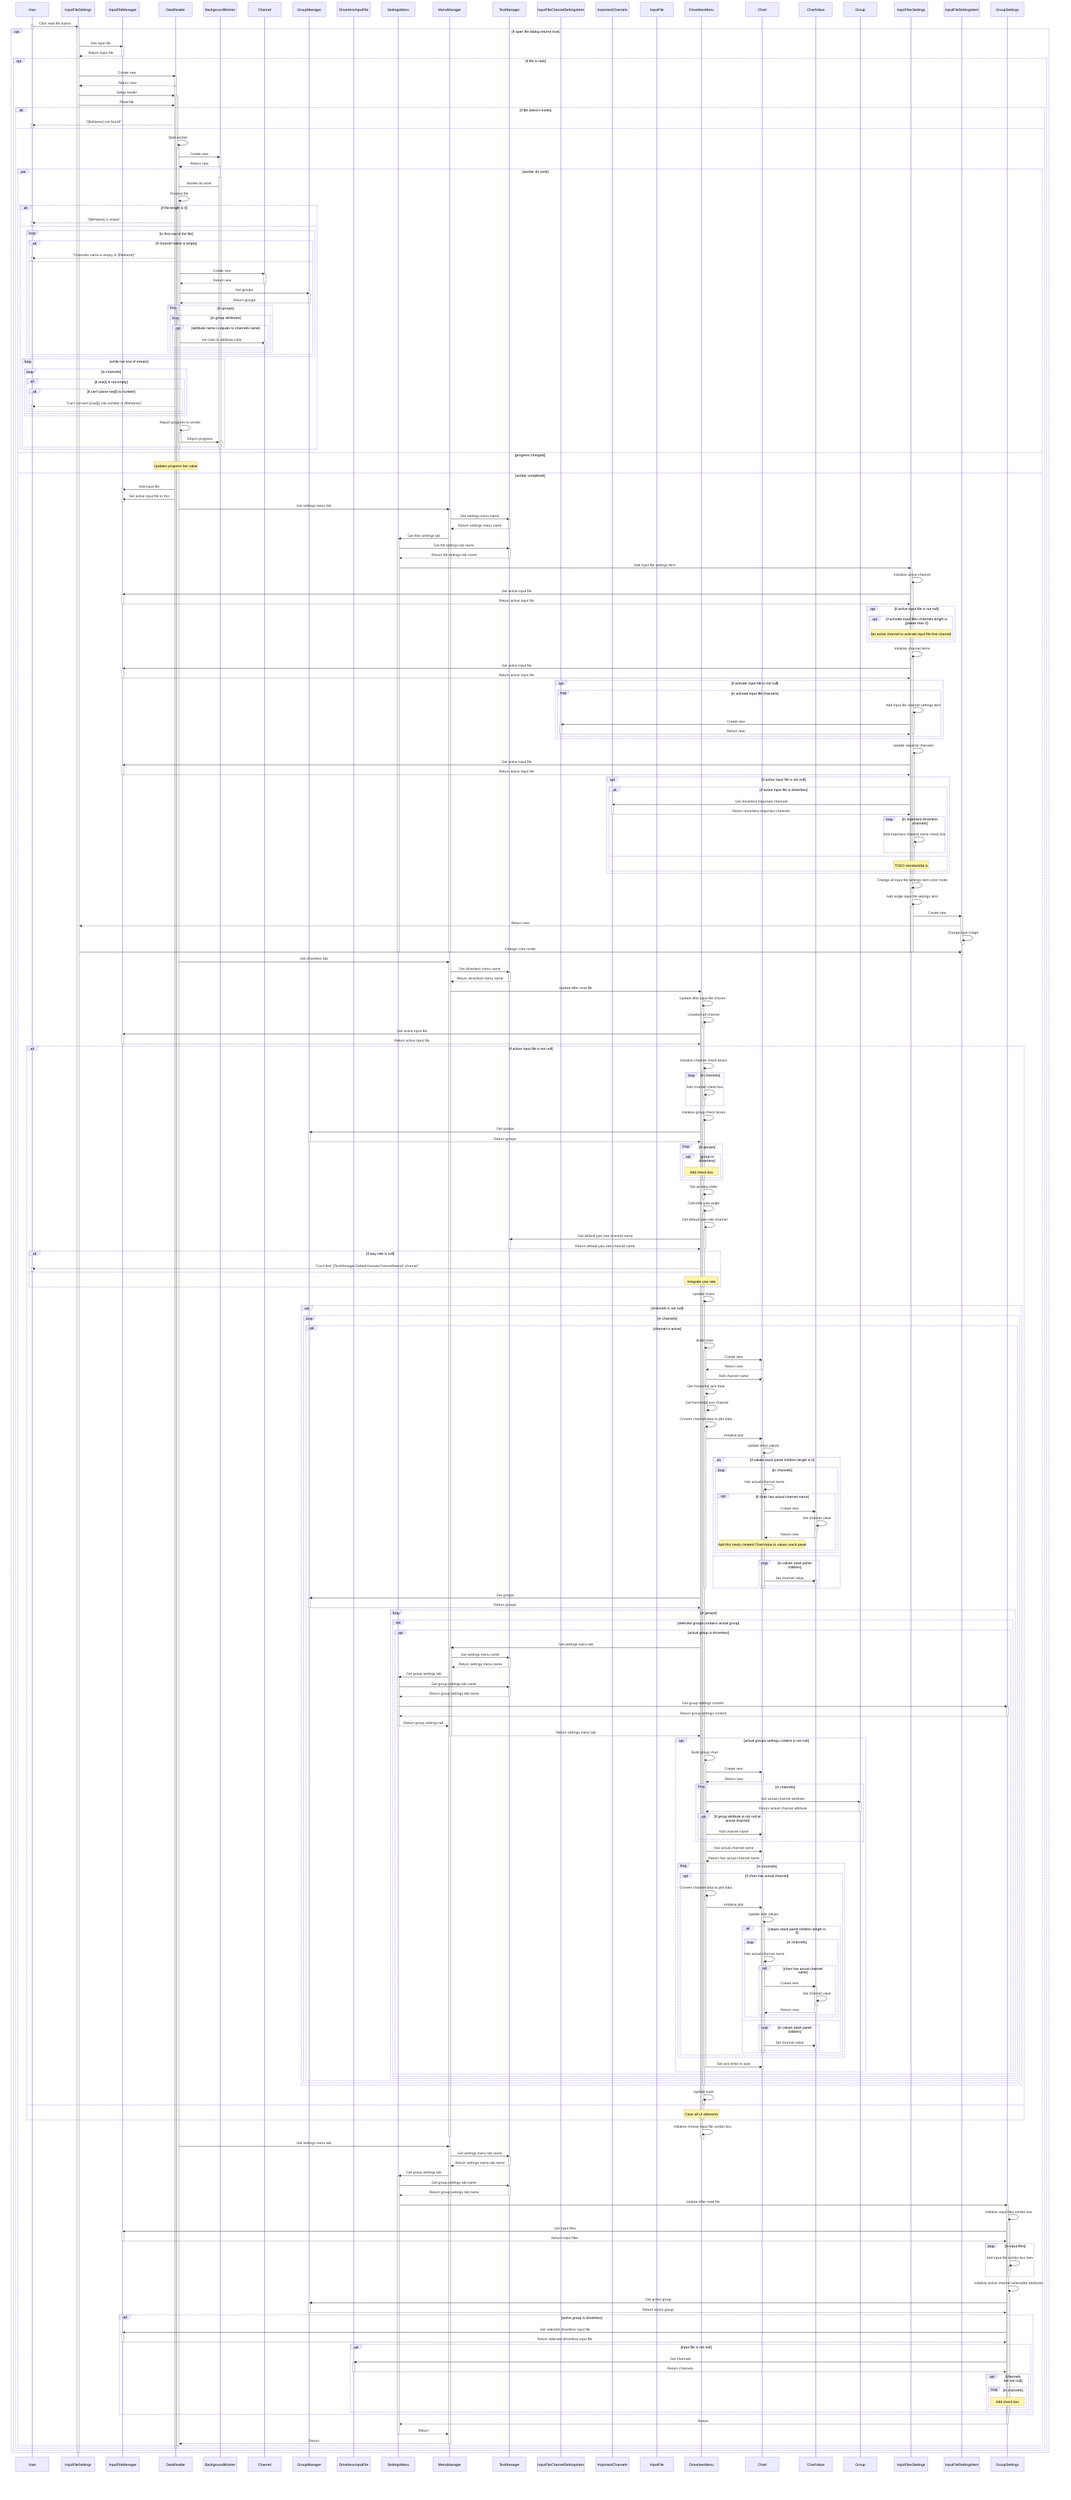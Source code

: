 sequenceDiagram
  participant User
  participant InputFileSettings
  participant InputFileManager
  participant DataReader
  participant BackgroundWorker
  participant Channel
  participant GroupManager
  participant DriverlessInputFile
  participant SettingsMenu
  participant MenuManager
  participant TextManager
  participant InputFileChannelSettingsItem
  participant ImportantChannels
  participant InputFile
  participant DriverlessMenu
  participant Chart
  participant ChartValue
  participant Group

  %% InputFileSettings - row 204
  User ->> InputFileSettings: Click read file button
  activate User
  deactivate User

    activate InputFileSettings
    %% InputFileSettings - row 214
    opt if open file dialog returns true
      %% InputFileSettings - row 218
      InputFileSettings ->> InputFileManager: Get input file
        activate InputFileManager
          %% InputFileManager - row 28
          InputFileManager -->> InputFileSettings: Return input file
        deactivate InputFileManager

      %% InputFileSettings - row 218
      opt if file is new
        %% InputFileSettings - row 221
        InputFileSettings ->> DataReader: Create new
        activate DataReader
        DataReader -->> InputFileSettings: Return new
        deactivate DataReader

        activate DataReader
          %% InputFileSettings - row 221
          InputFileSettings ->> DataReader: Setup reader

          activate DataReader
            %% InputFileSettings - row 225
            InputFileSettings ->> DataReader: Read file

            %% DataReader - row 57
            alt if file doesn't exists
              DataReader -->> User: "{fileName} not found!"
              activate User
              deactivate User
            else
              %% DataReader - row 64
              DataReader ->> DataReader: Start worker
              activate DataReader
                %% DataReader - row 144
                DataReader ->> BackgroundWorker: Create new
                activate BackgroundWorker
                BackgroundWorker -->> DataReader: Return new
                deactivate BackgroundWorker

                %% DataReader - row 148
                par worker do work
                  activate BackgroundWorker
                    %% DataReader - row 156
                    DataReader -> BackgroundWorker: Worker do work
                      %% DataReader - row 67
                      DataReader ->> DataReader: Process file
                      activate DataReader
                        %% DataReader - row 69
                        alt if file length is 0
                          DataReader -->> User: "{fileName} is empty"
                          activate User
                          deactivate User
                        else
                          %% DataReader - row 83
                          loop in first row of the file
                            %% DataReader - row 85
                            alt if channel name is empty
                              DataReader -->> User: "Channels name is empty in {fileName}"
                              activate User
                              deactivate User
                            else
                              %% DataReader - row 90
                              DataReader ->> Channel: Create new
                              activate Channel
                                Channel -->> DataReader: Return new
                              deactivate Channel

                              %% DataReader - row 92
                              DataReader ->> GroupManager: Get groups
                              activate GroupManager
                                GroupManager -->> DataReader: Return groups
                              deactivate GroupManager

                              %% DataReader - row 92
                              loop in groups
                                %% DataReader - row 94
                                loop in group attributes
                                  %% DataReader - row 96
                                  opt attribute name is equals to channels name
                                    DataReader ->> Channel: set color to attribute color
                                    activate Channel
                                    deactivate Channel
                                  end
                                end
                              end
                            end
                          end

                          %% DataReader - row 108
                          loop while not end of stream
                            %% DataReader - row 111
                            loop in channels
                              %% DataReader - row 113
                              alt if row[i] is not empty
                                %% DataReader - row 119
                                alt if can't parse row[i] to number
                                  DataReader -->> User: "Can't convert {row[i]} into number in {fileName}"
                                  activate User
                                  deactivate User
                                end
                              end
                            end

                            %% DataReader - row 130
                            DataReader ->> DataReader: Report progress to worker
                            activate DataReader
                              %% DataReader - row 134
                              DataReader ->> BackgroundWorker: Report progress
                              activate BackgroundWorker
                              deactivate BackgroundWorker
                            deactivate DataReader
                          end

                        end
                      deactivate DataReader
                  deactivate BackgroundWorker
                and progress changed
                  Note over DataReader: Updates progress bar value
                and worker completed
                  %% DataReader - row 185
                  DataReader ->> InputFileManager: Add input file
                  activate InputFileManager
                  deactivate InputFileManager

                  %% DataReader - row 186
                  DataReader ->> InputFileManager: Set active input file to this
                  activate InputFileManager
                  deactivate InputFileManager

                  %% DataReader - row 187
                  DataReader ->> MenuManager: Get settings menu tab
                  activate MenuManager
                    MenuManager ->> TextManager: Get settings menu name
                    activate TextManager
                      TextManager -->> MenuManager: Return settings menu name
                    deactivate TextManager

                    MenuManager ->> SettingsMenu: Get files settings tab
                    activate SettingsMenu
                      SettingsMenu ->> TextManager: Get file settings tab name
                      activate TextManager
                        TextManager -->> SettingsMenu: Return file settings tab name
                      deactivate TextManager

                      SettingsMenu ->> InputFilesSettings: Add input file settings item
                      activate InputFilesSettings
                        %% InputFilesSettings - row 50
                        InputFilesSettings ->> InputFilesSettings: Initialize active channel
                        activate InputFilesSettings
                          %% InputFilesSettings - row 158
                          InputFilesSettings ->> InputFileManager: Get active input file
                          activate InputFileManager
                            InputFileManager -->> InputFilesSettings: Return active input file
                          deactivate InputFileManager

                          %% InputFilesSettings - row 159
                          opt if active input file is not null
                            %% InputFilesSettings - row 161
                            opt if activate input files channels length is greater than 0
                              Note over InputFilesSettings: Set active channel to activate input file first channel.
                            end
                          end
                        deactivate InputFilesSettings

                        %% InputFilesSettings - row 55
                        InputFilesSettings ->> InputFilesSettings: Initialize channel items
                        activate InputFilesSettings
                          %% InputFilesSettings - row 176
                          InputFilesSettings ->> InputFileManager: Get active input file
                          activate InputFileManager
                            InputFileManager -->> InputFilesSettings: Return active input file
                          deactivate InputFileManager

                          %% InputFilesSettings - row 177
                          opt if activate input file is not null
                            loop in activate input file channels
                              %% InputFilesSettings - row 192
                              InputFilesSettings ->> InputFilesSettings: Add input file channel settings item
                              activate InputFilesSettings
                                %% InputFilesSettings - row 194
                                InputFilesSettings ->> InputFileChannelSettingsItem: Create new
                                activate InputFileChannelSettingsItem
                                  InputFileChannelSettingsItem -->> InputFilesSettings: Return new
                                deactivate InputFileChannelSettingsItem
                              deactivate InputFilesSettings
                            end
                          end

                          %% InputFilesSettings - row 185
                          InputFilesSettings ->> InputFilesSettings: Update required channels
                          activate InputFilesSettings
                            %% InputFilesSettings - row 241
                            InputFilesSettings ->> InputFileManager: Get active input file
                            activate InputFileManager
                              InputFileManager -->> InputFilesSettings: Return active input file
                            deactivate InputFileManager

                            %% InputFilesSettings - row 243
                            opt if active input file is not null
                              alt if active input file is driverless
                                %% InputFilesSettings - row 247
                                InputFilesSettings ->> ImportantChannels: Get driverless important channels
                                activate ImportantChannels
                                  ImportantChannels -->> InputFilesSettings: Return driverless important channels
                                deactivate ImportantChannels

                                %% InputFilesSettings - row 247
                                loop in important driverless channels
                                  InputFilesSettings ->> InputFilesSettings: Add important channel name check box
                                  activate InputFilesSettings
                                  deactivate InputFilesSettings
                                end
                              else
                                Note over InputFilesSettings: TODO standarddal is
                              end
                            end
                          deactivate InputFilesSettings
                        deactivate InputFilesSettings

                        %% InputFilesSettings - row 56
                        InputFilesSettings ->> InputFilesSettings: Change all input file settings item color mode
                        activate InputFilesSettings
                        deactivate InputFilesSettings

                        %% InputFilesSettings - row 57
                        InputFilesSettings ->> InputFilesSettings: Add single input file settings item
                        activate InputFilesSettings
                          %% InputFilesSettings - row 147
                          InputFilesSettings ->> InputFileSettingsItem: Create new
                          activate InputFileSettingsItem
                            InputFileSettingsItem -->> InputFileSettings: Return new
                            %% InputFileSettingsItem - row 35
                            InputFileSettingsItem ->> InputFileSettingsItem: Change type image
                            activate InputFileSettingsItem
                            deactivate InputFileSettingsItem
                          deactivate InputFileSettingsItem

                          InputFileSettings ->> InputFileSettingsItem: Change color mode
                          activate InputFileSettingsItem
                          deactivate InputFileSettingsItem
                        deactivate InputFilesSettings
                      deactivate InputFilesSettings
                    deactivate SettingsMenu
                  deactivate MenuManager

                  %% DataReader - row 188
                  DataReader ->> MenuManager: Get driverless tab
                  activate MenuManager
                    MenuManager ->> TextManager: Get driverless menu name
                    activate TextManager
                      TextManager -->> MenuManager: Return driverless menu name
                    deactivate TextManager

                    %% DriverlessMenu - row 470
                    MenuManager ->> DriverlessMenu: Update after read file
                    activate DriverlessMenu
                      %% DriverlessMenu - row 479
                      DriverlessMenu ->> DriverlessMenu: Update after input file choose
                      activate DriverlessMenu
                        %% DriverlessMenu - row 481
                        DriverlessMenu ->> DriverlessMenu: Unselect all channel
                        activate DriverlessMenu
                        deactivate DriverlessMenu

                        %% DriverlessMenu - row 482
                        DriverlessMenu ->> InputFileManager: Get active input file
                        activate InputFileManager
                          InputFileManager -->> DriverlessMenu: Return active input file
                        deactivate InputFileManager

                        %% DriverlessMenu - row 482
                        alt if active input file is not null
                          %% DriverlessMenu - row 486
                          DriverlessMenu ->> DriverlessMenu: Initialize channel check boxes
                          activate DriverlessMenu
                            %% DriverlessMenu - row 84
                            loop in channels
                              DriverlessMenu ->> DriverlessMenu: Add channel check box
                              activate DriverlessMenu
                              deactivate DriverlessMenu
                            end
                          deactivate DriverlessMenu

                          %% DriverlessMenu - row 487
                          DriverlessMenu ->> DriverlessMenu: Initialize group check boxes
                          activate DriverlessMenu
                            %% DriverlessMenu - row 96
                            DriverlessMenu ->> GroupManager: Get groups
                            activate GroupManager
                              GroupManager -->> DriverlessMenu: Return groups
                            deactivate GroupManager

                            loop in groups
                              opt group is driverless
                                Note over DriverlessMenu: Add check box
                              end
                            end
                          deactivate DriverlessMenu

                          %% DriverlessMenu - row 488
                          DriverlessMenu ->> DriverlessMenu: Set up data slider
                          activate DriverlessMenu
                          deactivate DriverlessMenu

                          %% DriverlessMenu - row 489
                          DriverlessMenu ->> DriverlessMenu: Calculate yaw angle
                          activate DriverlessMenu
                            %% DriverlessMenu - row 424
                            DriverlessMenu ->> DriverlessMenu: Get default yaw rate channel
                            activate DriverlessMenu
                              DriverlessMenu ->> TextManager: Get default yaw rate channel name
                              activate TextManager
                                TextManager -->> DriverlessMenu: Return default yaw rate channel name
                              deactivate TextManager

                            deactivate DriverlessMenu

                            %% DriverlessMenu - row 425
                            alt if way rate is null
                              DriverlessMenu -->> User: "Can't find '{TextManager.DefaultYawrateChannelName}' channel"
                              activate User
                              deactivate User
                            else
                              Note over DriverlessMenu: Integrate yaw rate
                            end
                          deactivate DriverlessMenu

                          %% DriverlessMenu - row 492
                          DriverlessMenu ->> DriverlessMenu: Update charts
                          activate DriverlessMenu
                            %% DriverlessMenu - row 168
                            opt channels is not null
                              %% DriverlessMenu - row 174
                              loop in channels
                                %% DriverlessMenu - row 176
                                opt channel is active
                                  %% DriverlessMenu - row 178
                                  DriverlessMenu ->> DriverlessMenu: Build chart
                                  activate DriverlessMenu
                                    %% DriverlessMenu - row 204
                                    DriverlessMenu ->> Chart: Create new
                                    activate Chart
                                      Chart -->> DriverlessMenu: Return new
                                    deactivate Chart

                                    %% DriverlessMenu - row 205
                                    DriverlessMenu ->> Chart: Add channel name
                                    activate Chart
                                    deactivate Chart

                                    %% DriverlessMenu - row 207
                                    DriverlessMenu ->> DriverlessMenu: Get horizontal axis data
                                    activate DriverlessMenu
                                      %% DriverlessMenu - row 410
                                      DriverlessMenu ->> DriverlessMenu: Get horizontal axis channel
                                    deactivate DriverlessMenu

                                    %% DriverlessMenu - row 209
                                    DriverlessMenu ->> DriverlessMenu: Convert channel data to plot data
                                    activate DriverlessMenu
                                    deactivate DriverlessMenu

                                    %% DriverlessMenu - row 215
                                    DriverlessMenu ->> Chart: Initialize plot
                                    activate Chart
                                      %% Chart - row 133
                                      Chart ->> Chart: Update chart values
                                      activate Chart
                                        %% Chart - row 191
                                        alt if values stack panel children length is 0
                                          %% Chart - row 193
                                          loop in channels
                                            %% Chart - row 195
                                            Chart ->> Chart: Has actual channel name
                                            activate Chart
                                            deactivate Chart
                                            %% Chart - row 195
                                            opt if chart has actual channel name
                                              Chart ->> ChartValue: Create new
                                              activate ChartValue
                                                %% ChartValue - row 23
                                                ChartValue ->> ChartValue: Set channel value
                                                activate ChartValue
                                                deactivate ChartValue

                                                ChartValue -->> Chart: Return new
                                              deactivate ChartValue

                                              Note over Chart: Add this newly created ChartValue to values stack panel
                                            end
                                          end
                                        else
                                          %% Chart - row 203
                                          loop in values stack panel children
                                            %% Chart - row 207
                                            Chart ->> ChartValue: Set channel value
                                            activate ChartValue
                                            deactivate ChartValue
                                          end
                                        end
                                      deactivate Chart
                                    deactivate Chart

                                  deactivate DriverlessMenu

                                  %% DriverlessMenu - row 182
                                  DriverlessMenu ->> GroupManager: Get groups
                                  activate GroupManager
                                    GroupManager -->> DriverlessMenu: Return groups
                                  deactivate GroupManager

                                  %% DriverlessMenu - row 182
                                  loop in groups
                                    %% DriverlessMenu - row 184
                                    opt selected groups contains actual group
                                      %% DriverlessMenu - row 186
                                      opt actual group is driverless
                                        %% DriverlessMenu - row 188
                                        DriverlessMenu ->> MenuManager: Get settings menu tab
                                        activate MenuManager
                                          MenuManager ->> TextManager: Get settings menu name
                                          activate TextManager
                                            TextManager -->> MenuManager: Return settings menu name
                                          deactivate TextManager

                                          MenuManager ->> SettingsMenu: Get group settings tab
                                          activate SettingsMenu
                                            SettingsMenu ->> TextManager: Get group settings tab name
                                            activate TextManager
                                              TextManager -->> SettingsMenu: Return group settings tab name
                                            deactivate TextManager

                                            SettingsMenu ->> GroupSettings: Get group settings content
                                            activate GroupSettings
                                              GroupSettings -->> SettingsMenu: Return group settings content
                                            deactivate GroupSettings

                                            SettingsMenu -->> MenuManager: Return group settings tab
                                          deactivate SettingsMenu

                                          MenuManager -->> DriverlessMenu: Return settings menu tab
                                        deactivate MenuManager

                                        %% DriverlessMenu - row 188
                                        opt actual groups settings content is not null
                                          %% DriverlessMenu - row 190
                                          DriverlessMenu ->> DriverlessMenu: Build group chart
                                          activate DriverlessMenu
                                            %% DriverlessMenu - row 311
                                            DriverlessMenu ->> Chart: Create new
                                            activate Chart
                                              Chart -->> DriverlessMenu: Return new
                                            deactivate Chart

                                            %% DriverlessMenu - row 314
                                            loop in channels
                                              %% DriverlessMenu - row 316
                                              DriverlessMenu ->> Group: Get actual channel attribute
                                              activate Group
                                                Group -->> DriverlessMenu: Return actual channel attribute
                                              deactivate Group

                                              %% DriverlessMenu - row 316
                                              opt if group attribute is not null at actual channel
                                                DriverlessMenu ->> Chart: Add channel name
                                                activate Chart
                                                deactivate Chart
                                              end
                                            end

                                            %% DriverlessMenu - row 322
                                            DriverlessMenu ->> Chart: Has actual channel name
                                            activate Chart
                                              Chart -->> DriverlessMenu: Return has actual channel name
                                            deactivate Chart

                                            %% DriverlessMenu - row 324
                                            loop in channels
                                              %% DriverlessMenu - row 326
                                              opt if chart has actual channel
                                                %% DriverlessMenu - row 328
                                                DriverlessMenu ->> DriverlessMenu: Convert channel data to plot data
                                                activate DriverlessMenu
                                                deactivate DriverlessMenu

                                                %% DriverlessMenu - row 333
                                                DriverlessMenu ->> Chart: Initialize plot
                                                activate Chart
                                                  %% Chart - row 133
                                                  Chart ->> Chart: Update side values
                                                  activate Chart
                                                    %% Chart - row 191
                                                    alt values stack panel children length is 0
                                                      %% Chart - row 193
                                                      loop in channels
                                                        %% Chart - row 195
                                                        Chart ->> Chart: Has actual channel name
                                                        activate Chart
                                                        deactivate Chart

                                                        %% Chart - row 195
                                                        opt chart has actual channel name
                                                          %% Chart - row 197
                                                          Chart ->> ChartValue: Create new
                                                          activate ChartValue
                                                            %% ChartValue - row 23
                                                            ChartValue ->> ChartValue: Set channel value
                                                            activate ChartValue
                                                            deactivate ChartValue

                                                            ChartValue -->> Chart: Return new
                                                          deactivate ChartValue
                                                        end
                                                      end
                                                    else
                                                      %% Chart - row 203
                                                      loop in values stack panel children
                                                        %% Chart - row 207
                                                        Chart ->> ChartValue: Set channel value
                                                        activate ChartValue
                                                        deactivate ChartValue
                                                      end
                                                    end
                                                  deactivate Chart
                                                deactivate Chart

                                              end
                                            end

                                            %% DriverlessMenu - row 348
                                            DriverlessMenu ->> Chart: Set axis limits to auto
                                            activate Chart
                                            deactivate Chart

                                          deactivate DriverlessMenu
                                        end
                                      end
                                    end
                                  end
                                end
                              end
                            end
                          deactivate DriverlessMenu

                          %% DriverlessMenu - row 494
                          DriverlessMenu ->> DriverlessMenu: Update track
                          activate DriverlessMenu
                          deactivate DriverlessMenu
                        else
                          Note over DriverlessMenu: Clear all UI elements
                        end
                      deactivate DriverlessMenu

                      %% DriverlessMenu - row 468
                      DriverlessMenu ->> DriverlessMenu: Initialize choose input file combo box
                      activate DriverlessMenu

                      deactivate DriverlessMenu

                    deactivate DriverlessMenu
                  deactivate MenuManager

                  %% DataReader - row 189
                  DataReader ->> MenuManager: Get settings menu tab
                  activate MenuManager
                    MenuManager ->> TextManager: Get settings menu tab name
                    activate TextManager
                      TextManager -->> MenuManager: Return settings menu tab name
                    deactivate TextManager

                    MenuManager ->> SettingsMenu: Get group settings tab
                    activate SettingsMenu
                      SettingsMenu ->> TextManager: Get group settings tab name
                      activate TextManager
                        TextManager -->> SettingsMenu: Return group settings tab name
                      deactivate TextManager

                      SettingsMenu ->> GroupSettings: Update After read file
                      activate GroupSettings
                        %% GroupSettings - row 307
                        GroupSettings ->> GroupSettings: Initialize input files combo box
                        activate GroupSettings
                          %% GroupSettings - row 77
                          GroupSettings ->> InputFileManager: Get input files
                          activate InputFileManager
                            InputFileManager -->> GroupSettings: Return input files
                          deactivate InputFileManager

                          %% GroupSettings - row 77
                          loop in input files
                            %% GroupSettings - row 79
                            GroupSettings ->> GroupSettings: Add input file combo box item
                            activate GroupSettings
                            deactivate GroupSettings
                          end
                        deactivate GroupSettings

                        %% GroupSettings - row 308
                        GroupSettings ->> GroupSettings: Initialize active channel selectable attributes
                        activate GroupSettings
                          %% GroupSettings - row 101
                          GroupSettings ->> GroupManager: Get active group
                          activate GroupManager
                            GroupManager -->> GroupSettings: Return active group
                          deactivate GroupManager

                          %% GroupSettings - row 101
                          opt active group is driverless
                            %% GroupSettings - row 103
                            GroupSettings ->> InputFileManager: Get selected driverless input file
                            activate InputFileManager
                              InputFileManager -->> GroupSettings: Return selected driverless input file
                            deactivate InputFileManager

                            %% GroupSettings - row 104
                            opt input file is not null
                              %% GroupSettings - row 106
                              GroupSettings ->> DriverlessInputFile: Get channels
                              activate DriverlessInputFile
                                DriverlessInputFile -->> GroupSettings: Return channels
                              deactivate DriverlessInputFile

                              %% GroupSettings - row 107
                              opt channels are not null
                                %% GroupSettings - row 114
                                loop in channels
                                  Note over GroupSettings: Add check box
                                end
                              end
                            end
                          end
                        deactivate GroupSettings

                        GroupSettings -->> SettingsMenu: Return
                      deactivate GroupSettings

                      SettingsMenu -->> MenuManager: Return
                    deactivate SettingsMenu

                    MenuManager -->> DataReader: Return
                  deactivate MenuManager
                end

              deactivate DataReader
            end

          deactivate DataReader

        deactivate DataReader
      end
    end
    deactivate InputFileSettings